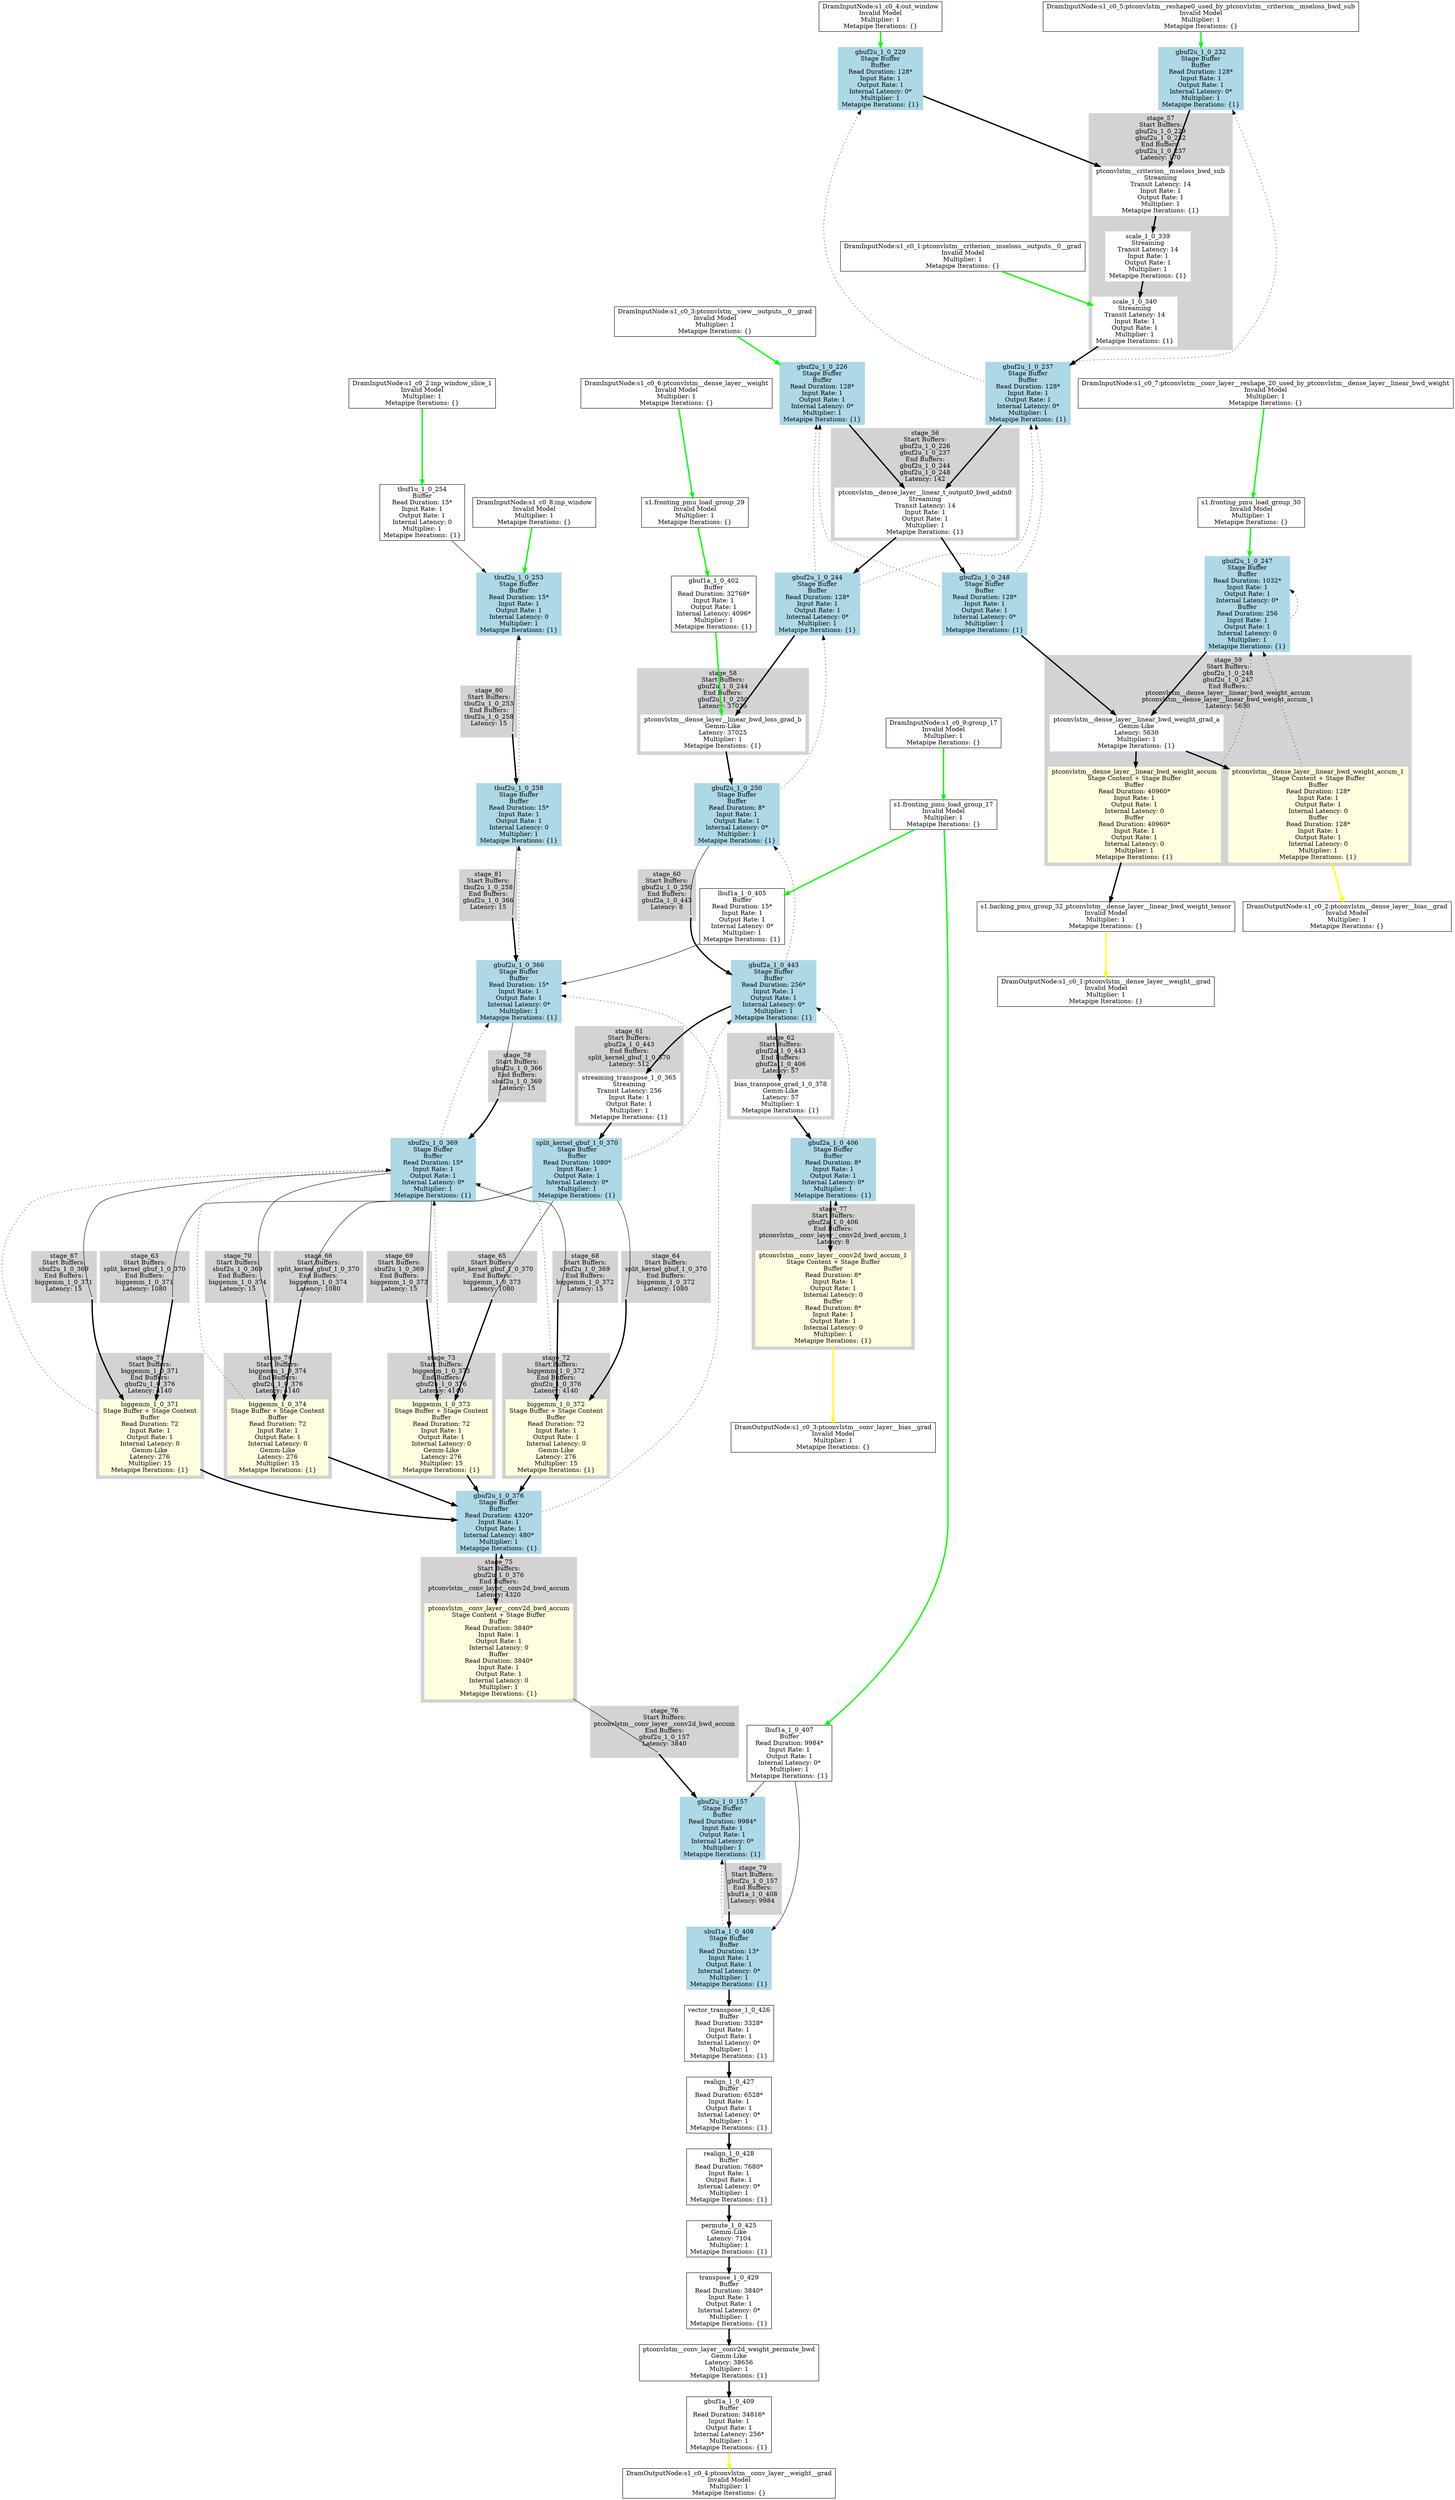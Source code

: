 digraph {
	node [shape=box]
	subgraph cluster_stage_56 {
		node [style=filled,color=white];
		style=filled;
		color=lightgrey;
		label = "stage_56&#xA;Start Buffers:&#xA;gbuf2u_1_0_226&#xA;gbuf2u_1_0_237&#xA;End Buffers:&#xA;gbuf2u_1_0_244&#xA;gbuf2u_1_0_248&#xA;Latency: 142";
		tooltip = "stage_56&#xA;Start Buffers:&#xA;gbuf2u_1_0_226&#xA;gbuf2u_1_0_237&#xA;End Buffers:&#xA;gbuf2u_1_0_244&#xA;gbuf2u_1_0_248&#xA;Latency: 142";
		1;
	}
	subgraph cluster_stage_57 {
		node [style=filled,color=white];
		style=filled;
		color=lightgrey;
		label = "stage_57&#xA;Start Buffers:&#xA;gbuf2u_1_0_229&#xA;gbuf2u_1_0_232&#xA;End Buffers:&#xA;gbuf2u_1_0_237&#xA;Latency: 170";
		tooltip = "stage_57&#xA;Start Buffers:&#xA;gbuf2u_1_0_229&#xA;gbuf2u_1_0_232&#xA;End Buffers:&#xA;gbuf2u_1_0_237&#xA;Latency: 170";
		6;
		5;
		3;
	}
	subgraph cluster_stage_58 {
		node [style=filled,color=white];
		style=filled;
		color=lightgrey;
		label = "stage_58&#xA;Start Buffers:&#xA;gbuf2u_1_0_244&#xA;End Buffers:&#xA;gbuf2u_1_0_250&#xA;Latency: 37025";
		tooltip = "stage_58&#xA;Start Buffers:&#xA;gbuf2u_1_0_244&#xA;End Buffers:&#xA;gbuf2u_1_0_250&#xA;Latency: 37025";
		10;
	}
	subgraph cluster_stage_59 {
		node [style=filled,color=white];
		style=filled;
		color=lightgrey;
		label = "stage_59&#xA;Start Buffers:&#xA;gbuf2u_1_0_248&#xA;gbuf2u_1_0_247&#xA;End Buffers:&#xA;ptconvlstm__dense_layer__linear_bwd_weight_accum&#xA;ptconvlstm__dense_layer__linear_bwd_weight_accum_1&#xA;Latency: 5630";
		tooltip = "stage_59&#xA;Start Buffers:&#xA;gbuf2u_1_0_248&#xA;gbuf2u_1_0_247&#xA;End Buffers:&#xA;ptconvlstm__dense_layer__linear_bwd_weight_accum&#xA;ptconvlstm__dense_layer__linear_bwd_weight_accum_1&#xA;Latency: 5630";
		15;
		14;
		16;
	}
	subgraph cluster_stage_60 {
		node [style=filled,color=white];
		style=filled;
		color=lightgrey;
		label = "stage_60&#xA;Start Buffers:&#xA;gbuf2u_1_0_250&#xA;End Buffers:&#xA;gbuf2a_1_0_443&#xA;Latency: 8";
		tooltip = "stage_60&#xA;Start Buffers:&#xA;gbuf2u_1_0_250&#xA;End Buffers:&#xA;gbuf2a_1_0_443&#xA;Latency: 8";
		62 [shape=point];
	}
	 "12"->"62" [arrowhead=none];
	subgraph cluster_stage_61 {
		node [style=filled,color=white];
		style=filled;
		color=lightgrey;
		label = "stage_61&#xA;Start Buffers:&#xA;gbuf2a_1_0_443&#xA;End Buffers:&#xA;split_kernel_gbuf_1_0_370&#xA;Latency: 512";
		tooltip = "stage_61&#xA;Start Buffers:&#xA;gbuf2a_1_0_443&#xA;End Buffers:&#xA;split_kernel_gbuf_1_0_370&#xA;Latency: 512";
		18;
	}
	subgraph cluster_stage_62 {
		node [style=filled,color=white];
		style=filled;
		color=lightgrey;
		label = "stage_62&#xA;Start Buffers:&#xA;gbuf2a_1_0_443&#xA;End Buffers:&#xA;gbuf2a_1_0_406&#xA;Latency: 57";
		tooltip = "stage_62&#xA;Start Buffers:&#xA;gbuf2a_1_0_443&#xA;End Buffers:&#xA;gbuf2a_1_0_406&#xA;Latency: 57";
		19;
	}
	subgraph cluster_stage_63 {
		node [style=filled,color=white];
		style=filled;
		color=lightgrey;
		label = "stage_63&#xA;Start Buffers:&#xA;split_kernel_gbuf_1_0_370&#xA;End Buffers:&#xA;biggemm_1_0_371&#xA;Latency: 1080";
		tooltip = "stage_63&#xA;Start Buffers:&#xA;split_kernel_gbuf_1_0_370&#xA;End Buffers:&#xA;biggemm_1_0_371&#xA;Latency: 1080";
		63 [shape=point];
	}
	 "20"->"63" [arrowhead=none];
	subgraph cluster_stage_64 {
		node [style=filled,color=white];
		style=filled;
		color=lightgrey;
		label = "stage_64&#xA;Start Buffers:&#xA;split_kernel_gbuf_1_0_370&#xA;End Buffers:&#xA;biggemm_1_0_372&#xA;Latency: 1080";
		tooltip = "stage_64&#xA;Start Buffers:&#xA;split_kernel_gbuf_1_0_370&#xA;End Buffers:&#xA;biggemm_1_0_372&#xA;Latency: 1080";
		64 [shape=point];
	}
	 "20"->"64" [arrowhead=none];
	subgraph cluster_stage_65 {
		node [style=filled,color=white];
		style=filled;
		color=lightgrey;
		label = "stage_65&#xA;Start Buffers:&#xA;split_kernel_gbuf_1_0_370&#xA;End Buffers:&#xA;biggemm_1_0_373&#xA;Latency: 1080";
		tooltip = "stage_65&#xA;Start Buffers:&#xA;split_kernel_gbuf_1_0_370&#xA;End Buffers:&#xA;biggemm_1_0_373&#xA;Latency: 1080";
		65 [shape=point];
	}
	 "20"->"65" [arrowhead=none];
	subgraph cluster_stage_66 {
		node [style=filled,color=white];
		style=filled;
		color=lightgrey;
		label = "stage_66&#xA;Start Buffers:&#xA;split_kernel_gbuf_1_0_370&#xA;End Buffers:&#xA;biggemm_1_0_374&#xA;Latency: 1080";
		tooltip = "stage_66&#xA;Start Buffers:&#xA;split_kernel_gbuf_1_0_370&#xA;End Buffers:&#xA;biggemm_1_0_374&#xA;Latency: 1080";
		66 [shape=point];
	}
	 "20"->"66" [arrowhead=none];
	subgraph cluster_stage_67 {
		node [style=filled,color=white];
		style=filled;
		color=lightgrey;
		label = "stage_67&#xA;Start Buffers:&#xA;sbuf2u_1_0_369&#xA;End Buffers:&#xA;biggemm_1_0_371&#xA;Latency: 15";
		tooltip = "stage_67&#xA;Start Buffers:&#xA;sbuf2u_1_0_369&#xA;End Buffers:&#xA;biggemm_1_0_371&#xA;Latency: 15";
		67 [shape=point];
	}
	 "21"->"67" [arrowhead=none];
	subgraph cluster_stage_68 {
		node [style=filled,color=white];
		style=filled;
		color=lightgrey;
		label = "stage_68&#xA;Start Buffers:&#xA;sbuf2u_1_0_369&#xA;End Buffers:&#xA;biggemm_1_0_372&#xA;Latency: 15";
		tooltip = "stage_68&#xA;Start Buffers:&#xA;sbuf2u_1_0_369&#xA;End Buffers:&#xA;biggemm_1_0_372&#xA;Latency: 15";
		68 [shape=point];
	}
	 "21"->"68" [arrowhead=none];
	subgraph cluster_stage_69 {
		node [style=filled,color=white];
		style=filled;
		color=lightgrey;
		label = "stage_69&#xA;Start Buffers:&#xA;sbuf2u_1_0_369&#xA;End Buffers:&#xA;biggemm_1_0_373&#xA;Latency: 15";
		tooltip = "stage_69&#xA;Start Buffers:&#xA;sbuf2u_1_0_369&#xA;End Buffers:&#xA;biggemm_1_0_373&#xA;Latency: 15";
		69 [shape=point];
	}
	 "21"->"69" [arrowhead=none];
	subgraph cluster_stage_70 {
		node [style=filled,color=white];
		style=filled;
		color=lightgrey;
		label = "stage_70&#xA;Start Buffers:&#xA;sbuf2u_1_0_369&#xA;End Buffers:&#xA;biggemm_1_0_374&#xA;Latency: 15";
		tooltip = "stage_70&#xA;Start Buffers:&#xA;sbuf2u_1_0_369&#xA;End Buffers:&#xA;biggemm_1_0_374&#xA;Latency: 15";
		70 [shape=point];
	}
	 "21"->"70" [arrowhead=none];
	subgraph cluster_stage_71 {
		node [style=filled,color=white];
		style=filled;
		color=lightgrey;
		label = "stage_71&#xA;Start Buffers:&#xA;biggemm_1_0_371&#xA;End Buffers:&#xA;gbuf2u_1_0_376&#xA;Latency: 4140";
		tooltip = "stage_71&#xA;Start Buffers:&#xA;biggemm_1_0_371&#xA;End Buffers:&#xA;gbuf2u_1_0_376&#xA;Latency: 4140";
		22;
	}
	subgraph cluster_stage_72 {
		node [style=filled,color=white];
		style=filled;
		color=lightgrey;
		label = "stage_72&#xA;Start Buffers:&#xA;biggemm_1_0_372&#xA;End Buffers:&#xA;gbuf2u_1_0_376&#xA;Latency: 4140";
		tooltip = "stage_72&#xA;Start Buffers:&#xA;biggemm_1_0_372&#xA;End Buffers:&#xA;gbuf2u_1_0_376&#xA;Latency: 4140";
		23;
	}
	subgraph cluster_stage_73 {
		node [style=filled,color=white];
		style=filled;
		color=lightgrey;
		label = "stage_73&#xA;Start Buffers:&#xA;biggemm_1_0_373&#xA;End Buffers:&#xA;gbuf2u_1_0_376&#xA;Latency: 4140";
		tooltip = "stage_73&#xA;Start Buffers:&#xA;biggemm_1_0_373&#xA;End Buffers:&#xA;gbuf2u_1_0_376&#xA;Latency: 4140";
		24;
	}
	subgraph cluster_stage_74 {
		node [style=filled,color=white];
		style=filled;
		color=lightgrey;
		label = "stage_74&#xA;Start Buffers:&#xA;biggemm_1_0_374&#xA;End Buffers:&#xA;gbuf2u_1_0_376&#xA;Latency: 4140";
		tooltip = "stage_74&#xA;Start Buffers:&#xA;biggemm_1_0_374&#xA;End Buffers:&#xA;gbuf2u_1_0_376&#xA;Latency: 4140";
		25;
	}
	subgraph cluster_stage_75 {
		node [style=filled,color=white];
		style=filled;
		color=lightgrey;
		label = "stage_75&#xA;Start Buffers:&#xA;gbuf2u_1_0_376&#xA;End Buffers:&#xA;ptconvlstm__conv_layer__conv2d_bwd_accum&#xA;Latency: 4320";
		tooltip = "stage_75&#xA;Start Buffers:&#xA;gbuf2u_1_0_376&#xA;End Buffers:&#xA;ptconvlstm__conv_layer__conv2d_bwd_accum&#xA;Latency: 4320";
		27;
	}
	subgraph cluster_stage_76 {
		node [style=filled,color=white];
		style=filled;
		color=lightgrey;
		label = "stage_76&#xA;Start Buffers:&#xA;ptconvlstm__conv_layer__conv2d_bwd_accum&#xA;End Buffers:&#xA;gbuf2u_1_0_157&#xA;Latency: 3840";
		tooltip = "stage_76&#xA;Start Buffers:&#xA;ptconvlstm__conv_layer__conv2d_bwd_accum&#xA;End Buffers:&#xA;gbuf2u_1_0_157&#xA;Latency: 3840";
		71 [shape=point];
	}
	 "27"->"71" [arrowhead=none];
	subgraph cluster_stage_77 {
		node [style=filled,color=white];
		style=filled;
		color=lightgrey;
		label = "stage_77&#xA;Start Buffers:&#xA;gbuf2a_1_0_406&#xA;End Buffers:&#xA;ptconvlstm__conv_layer__conv2d_bwd_accum_1&#xA;Latency: 8";
		tooltip = "stage_77&#xA;Start Buffers:&#xA;gbuf2a_1_0_406&#xA;End Buffers:&#xA;ptconvlstm__conv_layer__conv2d_bwd_accum_1&#xA;Latency: 8";
		29;
	}
	subgraph cluster_stage_78 {
		node [style=filled,color=white];
		style=filled;
		color=lightgrey;
		label = "stage_78&#xA;Start Buffers:&#xA;gbuf2u_1_0_366&#xA;End Buffers:&#xA;sbuf2u_1_0_369&#xA;Latency: 15";
		tooltip = "stage_78&#xA;Start Buffers:&#xA;gbuf2u_1_0_366&#xA;End Buffers:&#xA;sbuf2u_1_0_369&#xA;Latency: 15";
		72 [shape=point];
	}
	 "39"->"72" [arrowhead=none];
	subgraph cluster_stage_79 {
		node [style=filled,color=white];
		style=filled;
		color=lightgrey;
		label = "stage_79&#xA;Start Buffers:&#xA;gbuf2u_1_0_157&#xA;End Buffers:&#xA;sbuf1a_1_0_408&#xA;Latency: 9984";
		tooltip = "stage_79&#xA;Start Buffers:&#xA;gbuf2u_1_0_157&#xA;End Buffers:&#xA;sbuf1a_1_0_408&#xA;Latency: 9984";
		73 [shape=point];
	}
	 "40"->"73" [arrowhead=none];
	subgraph cluster_stage_80 {
		node [style=filled,color=white];
		style=filled;
		color=lightgrey;
		label = "stage_80&#xA;Start Buffers:&#xA;tbuf2u_1_0_253&#xA;End Buffers:&#xA;tbuf2u_1_0_258&#xA;Latency: 15";
		tooltip = "stage_80&#xA;Start Buffers:&#xA;tbuf2u_1_0_253&#xA;End Buffers:&#xA;tbuf2u_1_0_258&#xA;Latency: 15";
		74 [shape=point];
	}
	 "43"->"74" [arrowhead=none];
	subgraph cluster_stage_81 {
		node [style=filled,color=white];
		style=filled;
		color=lightgrey;
		label = "stage_81&#xA;Start Buffers:&#xA;tbuf2u_1_0_258&#xA;End Buffers:&#xA;gbuf2u_1_0_366&#xA;Latency: 15";
		tooltip = "stage_81&#xA;Start Buffers:&#xA;tbuf2u_1_0_258&#xA;End Buffers:&#xA;gbuf2u_1_0_366&#xA;Latency: 15";
		75 [shape=point];
	}
	 "44"->"75" [arrowhead=none];
	"0" [label= "gbuf2u_1_0_226&#xA;Stage Buffer&#xA;Buffer&#xA;Read Duration: 128*&#xA;Input Rate: 1&#xA;Output Rate: 1&#xA;Internal Latency: 0*&#xA;Multiplier: 1&#xA;Metapipe Iterations: {1}",style=filled,color=lightblue, tooltip= "gbuf2u_1_0_226&#xA;Stage Buffer&#xA;Buffer&#xA;Read Duration: 128*&#xA;Input Rate: 1&#xA;Output Rate: 1&#xA;Internal Latency: 0*&#xA;Multiplier: 1&#xA;Metapipe Iterations: {1}"];
	 "55"->"0" [color=green, penwidth=3 , tooltip="InitGroup/vector"];
	"1" [label= "ptconvlstm__dense_layer__linear_t_output0_bwd_addn0&#xA;Streaming&#xA;Transit Latency: 14&#xA;Input Rate: 1&#xA;Output Rate: 1&#xA;Multiplier: 1&#xA;Metapipe Iterations: {1}", tooltip= "ptconvlstm__dense_layer__linear_t_output0_bwd_addn0&#xA;Streaming&#xA;Transit Latency: 14&#xA;Input Rate: 1&#xA;Output Rate: 1&#xA;Multiplier: 1&#xA;Metapipe Iterations: {1}"];
	 "0"->"1" [color=black, penwidth=3 , tooltip="ExecGroup/vector Iters: {1}"];
	 "7"->"1" [color=black, penwidth=3 , tooltip="ExecGroup/vector Iters: {1}"];
	"2" [label= "gbuf2u_1_0_229&#xA;Stage Buffer&#xA;Buffer&#xA;Read Duration: 128*&#xA;Input Rate: 1&#xA;Output Rate: 1&#xA;Internal Latency: 0*&#xA;Multiplier: 1&#xA;Metapipe Iterations: {1}",style=filled,color=lightblue, tooltip= "gbuf2u_1_0_229&#xA;Stage Buffer&#xA;Buffer&#xA;Read Duration: 128*&#xA;Input Rate: 1&#xA;Output Rate: 1&#xA;Internal Latency: 0*&#xA;Multiplier: 1&#xA;Metapipe Iterations: {1}"];
	 "56"->"2" [color=green, penwidth=3 , tooltip="InitGroup/vector"];
	"3" [label= "ptconvlstm__criterion__mseloss_bwd_sub&#xA;Streaming&#xA;Transit Latency: 14&#xA;Input Rate: 1&#xA;Output Rate: 1&#xA;Multiplier: 1&#xA;Metapipe Iterations: {1}", tooltip= "ptconvlstm__criterion__mseloss_bwd_sub&#xA;Streaming&#xA;Transit Latency: 14&#xA;Input Rate: 1&#xA;Output Rate: 1&#xA;Multiplier: 1&#xA;Metapipe Iterations: {1}"];
	 "2"->"3" [color=black, penwidth=3 , tooltip="ExecGroup/vector Iters: {1}"];
	 "4"->"3" [color=black, penwidth=3 , tooltip="ExecGroup/vector Iters: {1}"];
	"4" [label= "gbuf2u_1_0_232&#xA;Stage Buffer&#xA;Buffer&#xA;Read Duration: 128*&#xA;Input Rate: 1&#xA;Output Rate: 1&#xA;Internal Latency: 0*&#xA;Multiplier: 1&#xA;Metapipe Iterations: {1}",style=filled,color=lightblue, tooltip= "gbuf2u_1_0_232&#xA;Stage Buffer&#xA;Buffer&#xA;Read Duration: 128*&#xA;Input Rate: 1&#xA;Output Rate: 1&#xA;Internal Latency: 0*&#xA;Multiplier: 1&#xA;Metapipe Iterations: {1}"];
	 "57"->"4" [color=green, penwidth=3 , tooltip="InitGroup/vector"];
	"5" [label= "scale_1_0_339&#xA;Streaming&#xA;Transit Latency: 14&#xA;Input Rate: 1&#xA;Output Rate: 1&#xA;Multiplier: 1&#xA;Metapipe Iterations: {1}", tooltip= "scale_1_0_339&#xA;Streaming&#xA;Transit Latency: 14&#xA;Input Rate: 1&#xA;Output Rate: 1&#xA;Multiplier: 1&#xA;Metapipe Iterations: {1}"];
	 "3"->"5" [color=black, penwidth=3 , tooltip="ExecGroup/vector Iters: {1}"];
	"6" [label= "scale_1_0_340&#xA;Streaming&#xA;Transit Latency: 14&#xA;Input Rate: 1&#xA;Output Rate: 1&#xA;Multiplier: 1&#xA;Metapipe Iterations: {1}", tooltip= "scale_1_0_340&#xA;Streaming&#xA;Transit Latency: 14&#xA;Input Rate: 1&#xA;Output Rate: 1&#xA;Multiplier: 1&#xA;Metapipe Iterations: {1}"];
	 "5"->"6" [color=black, penwidth=3 , tooltip="ExecGroup/vector Iters: {1}"];
	 "53"->"6" [color=green, penwidth=3 , tooltip="InitGroup/vector"];
	"7" [label= "gbuf2u_1_0_237&#xA;Stage Buffer&#xA;Buffer&#xA;Read Duration: 128*&#xA;Input Rate: 1&#xA;Output Rate: 1&#xA;Internal Latency: 0*&#xA;Multiplier: 1&#xA;Metapipe Iterations: {1}",style=filled,color=lightblue, tooltip= "gbuf2u_1_0_237&#xA;Stage Buffer&#xA;Buffer&#xA;Read Duration: 128*&#xA;Input Rate: 1&#xA;Output Rate: 1&#xA;Internal Latency: 0*&#xA;Multiplier: 1&#xA;Metapipe Iterations: {1}"];
	 "6"->"7" [color=black, penwidth=3 , tooltip="ExecGroup/vector Iters: {1}"];
	 "2"->"7" [style=dotted, dir=back];
	 "4"->"7" [style=dotted, dir=back];
	"8" [label= "gbuf2u_1_0_244&#xA;Stage Buffer&#xA;Buffer&#xA;Read Duration: 128*&#xA;Input Rate: 1&#xA;Output Rate: 1&#xA;Internal Latency: 0*&#xA;Multiplier: 1&#xA;Metapipe Iterations: {1}",style=filled,color=lightblue, tooltip= "gbuf2u_1_0_244&#xA;Stage Buffer&#xA;Buffer&#xA;Read Duration: 128*&#xA;Input Rate: 1&#xA;Output Rate: 1&#xA;Internal Latency: 0*&#xA;Multiplier: 1&#xA;Metapipe Iterations: {1}"];
	 "1"->"8" [color=black, penwidth=3 , tooltip="ExecGroup/vector Iters: {1}"];
	 "0"->"8" [style=dotted, dir=back];
	 "7"->"8" [style=dotted, dir=back];
	"9" [label= "gbuf2u_1_0_248&#xA;Stage Buffer&#xA;Buffer&#xA;Read Duration: 128*&#xA;Input Rate: 1&#xA;Output Rate: 1&#xA;Internal Latency: 0*&#xA;Multiplier: 1&#xA;Metapipe Iterations: {1}",style=filled,color=lightblue, tooltip= "gbuf2u_1_0_248&#xA;Stage Buffer&#xA;Buffer&#xA;Read Duration: 128*&#xA;Input Rate: 1&#xA;Output Rate: 1&#xA;Internal Latency: 0*&#xA;Multiplier: 1&#xA;Metapipe Iterations: {1}"];
	 "1"->"9" [color=black, penwidth=3 , tooltip="ExecGroup/vector Iters: {1}"];
	 "0"->"9" [style=dotted, dir=back];
	 "7"->"9" [style=dotted, dir=back];
	"10" [label= "ptconvlstm__dense_layer__linear_bwd_loss_grad_b&#xA;Gemm-Like&#xA;Latency: 37025&#xA;Multiplier: 1&#xA;Metapipe Iterations: {1}", tooltip= "ptconvlstm__dense_layer__linear_bwd_loss_grad_b&#xA;Gemm-Like&#xA;Latency: 37025&#xA;Multiplier: 1&#xA;Metapipe Iterations: {1}"];
	 "8"->"10" [color=black, penwidth=3 , tooltip="ExecGroup/vector Iters: {1}"];
	 "11"->"10" [color=green, penwidth=3 , tooltip="InitGroup/vector Iters: {1}"];
	"11" [label= "gbuf1a_1_0_402&#xA;Buffer&#xA;Read Duration: 32768*&#xA;Input Rate: 1&#xA;Output Rate: 1&#xA;Internal Latency: 4096*&#xA;Multiplier: 1&#xA;Metapipe Iterations: {1}", tooltip= "gbuf1a_1_0_402&#xA;Buffer&#xA;Read Duration: 32768*&#xA;Input Rate: 1&#xA;Output Rate: 1&#xA;Internal Latency: 4096*&#xA;Multiplier: 1&#xA;Metapipe Iterations: {1}"];
	 "49"->"11" [color=green, penwidth=3 , tooltip="InitGroup/vector"];
	"12" [label= "gbuf2u_1_0_250&#xA;Stage Buffer&#xA;Buffer&#xA;Read Duration: 8*&#xA;Input Rate: 1&#xA;Output Rate: 1&#xA;Internal Latency: 0*&#xA;Multiplier: 1&#xA;Metapipe Iterations: {1}",style=filled,color=lightblue, tooltip= "gbuf2u_1_0_250&#xA;Stage Buffer&#xA;Buffer&#xA;Read Duration: 8*&#xA;Input Rate: 1&#xA;Output Rate: 1&#xA;Internal Latency: 0*&#xA;Multiplier: 1&#xA;Metapipe Iterations: {1}"];
	 "10"->"12" [color=black, penwidth=3 , tooltip="ExecGroup/vector Iters: {1}"];
	 "8"->"12" [style=dotted, dir=back];
	"13" [label= "gbuf2u_1_0_247&#xA;Stage Buffer&#xA;Buffer&#xA;Read Duration: 1032*&#xA;Input Rate: 1&#xA;Output Rate: 1&#xA;Internal Latency: 0*&#xA;Buffer&#xA;Read Duration: 256&#xA;Input Rate: 1&#xA;Output Rate: 1&#xA;Internal Latency: 0&#xA;Multiplier: 1&#xA;Metapipe Iterations: {1}",style=filled,color=lightblue, tooltip= "gbuf2u_1_0_247&#xA;Stage Buffer&#xA;Buffer&#xA;Read Duration: 1032*&#xA;Input Rate: 1&#xA;Output Rate: 1&#xA;Internal Latency: 0*&#xA;Buffer&#xA;Read Duration: 256&#xA;Input Rate: 1&#xA;Output Rate: 1&#xA;Internal Latency: 0&#xA;Multiplier: 1&#xA;Metapipe Iterations: {1}"];
	 "50"->"13" [color=green, penwidth=3 , tooltip="InitGroup/vector"];
	 "13"->"13" [style=dotted, dir=back];
	"14" [label= "ptconvlstm__dense_layer__linear_bwd_weight_grad_a&#xA;Gemm-Like&#xA;Latency: 5630&#xA;Multiplier: 1&#xA;Metapipe Iterations: {1}", tooltip= "ptconvlstm__dense_layer__linear_bwd_weight_grad_a&#xA;Gemm-Like&#xA;Latency: 5630&#xA;Multiplier: 1&#xA;Metapipe Iterations: {1}"];
	 "13"->"14" [color=black, penwidth=3 , tooltip="ExecGroup/vector Iters: {1}"];
	 "9"->"14" [color=black, penwidth=3 , tooltip="ExecGroup/vector Iters: {1}"];
	"15" [label= "ptconvlstm__dense_layer__linear_bwd_weight_accum&#xA;Stage Content + Stage Buffer&#xA;Buffer&#xA;Read Duration: 40960*&#xA;Input Rate: 1&#xA;Output Rate: 1&#xA;Internal Latency: 0&#xA;Buffer&#xA;Read Duration: 40960*&#xA;Input Rate: 1&#xA;Output Rate: 1&#xA;Internal Latency: 0&#xA;Multiplier: 1&#xA;Metapipe Iterations: {1}",style=filled,color=lightyellow, tooltip= "ptconvlstm__dense_layer__linear_bwd_weight_accum&#xA;Stage Content + Stage Buffer&#xA;Buffer&#xA;Read Duration: 40960*&#xA;Input Rate: 1&#xA;Output Rate: 1&#xA;Internal Latency: 0&#xA;Buffer&#xA;Read Duration: 40960*&#xA;Input Rate: 1&#xA;Output Rate: 1&#xA;Internal Latency: 0&#xA;Multiplier: 1&#xA;Metapipe Iterations: {1}"];
	 "14"->"15" [color=black, penwidth=3 , tooltip="ExecGroup/vector Iters: {1}"];
	 "13"->"15" [style=dotted, dir=back];
	"16" [label= "ptconvlstm__dense_layer__linear_bwd_weight_accum_1&#xA;Stage Content + Stage Buffer&#xA;Buffer&#xA;Read Duration: 128*&#xA;Input Rate: 1&#xA;Output Rate: 1&#xA;Internal Latency: 0&#xA;Buffer&#xA;Read Duration: 128*&#xA;Input Rate: 1&#xA;Output Rate: 1&#xA;Internal Latency: 0&#xA;Multiplier: 1&#xA;Metapipe Iterations: {1}",style=filled,color=lightyellow, tooltip= "ptconvlstm__dense_layer__linear_bwd_weight_accum_1&#xA;Stage Content + Stage Buffer&#xA;Buffer&#xA;Read Duration: 128*&#xA;Input Rate: 1&#xA;Output Rate: 1&#xA;Internal Latency: 0&#xA;Buffer&#xA;Read Duration: 128*&#xA;Input Rate: 1&#xA;Output Rate: 1&#xA;Internal Latency: 0&#xA;Multiplier: 1&#xA;Metapipe Iterations: {1}"];
	 "14"->"16" [color=black, penwidth=3 , tooltip="ExecGroup/vector Iters: {1}"];
	 "13"->"16" [style=dotted, dir=back];
	"17" [label= "gbuf2a_1_0_443&#xA;Stage Buffer&#xA;Buffer&#xA;Read Duration: 256*&#xA;Input Rate: 1&#xA;Output Rate: 1&#xA;Internal Latency: 0*&#xA;Multiplier: 1&#xA;Metapipe Iterations: {1}",style=filled,color=lightblue, tooltip= "gbuf2a_1_0_443&#xA;Stage Buffer&#xA;Buffer&#xA;Read Duration: 256*&#xA;Input Rate: 1&#xA;Output Rate: 1&#xA;Internal Latency: 0*&#xA;Multiplier: 1&#xA;Metapipe Iterations: {1}"];
	 "62"->"17" [color=black, penwidth=3 , tooltip="ExecGroup/vector Iters: {1}"];
	 "12"->"17" [style=dotted, dir=back];
	"18" [label= "streaming_transpose_1_0_365&#xA;Streaming&#xA;Transit Latency: 256&#xA;Input Rate: 1&#xA;Output Rate: 1&#xA;Multiplier: 1&#xA;Metapipe Iterations: {1}", tooltip= "streaming_transpose_1_0_365&#xA;Streaming&#xA;Transit Latency: 256&#xA;Input Rate: 1&#xA;Output Rate: 1&#xA;Multiplier: 1&#xA;Metapipe Iterations: {1}"];
	 "17"->"18" [color=black, penwidth=3 , tooltip="ExecGroup/vector Iters: {1}"];
	"19" [label= "bias_transpose_grad_1_0_378&#xA;Gemm-Like&#xA;Latency: 57&#xA;Multiplier: 1&#xA;Metapipe Iterations: {1}", tooltip= "bias_transpose_grad_1_0_378&#xA;Gemm-Like&#xA;Latency: 57&#xA;Multiplier: 1&#xA;Metapipe Iterations: {1}"];
	 "17"->"19" [color=black, penwidth=3 , tooltip="ExecGroup/vector Iters: {1}"];
	"20" [label= "split_kernel_gbuf_1_0_370&#xA;Stage Buffer&#xA;Buffer&#xA;Read Duration: 1080*&#xA;Input Rate: 1&#xA;Output Rate: 1&#xA;Internal Latency: 0*&#xA;Multiplier: 1&#xA;Metapipe Iterations: {1}",style=filled,color=lightblue, tooltip= "split_kernel_gbuf_1_0_370&#xA;Stage Buffer&#xA;Buffer&#xA;Read Duration: 1080*&#xA;Input Rate: 1&#xA;Output Rate: 1&#xA;Internal Latency: 0*&#xA;Multiplier: 1&#xA;Metapipe Iterations: {1}"];
	 "18"->"20" [color=black, penwidth=3 , tooltip="ExecGroup/vector Iters: {1}"];
	 "17"->"20" [style=dotted, dir=back];
	"21" [label= "sbuf2u_1_0_369&#xA;Stage Buffer&#xA;Buffer&#xA;Read Duration: 15*&#xA;Input Rate: 1&#xA;Output Rate: 1&#xA;Internal Latency: 0*&#xA;Multiplier: 1&#xA;Metapipe Iterations: {1}",style=filled,color=lightblue, tooltip= "sbuf2u_1_0_369&#xA;Stage Buffer&#xA;Buffer&#xA;Read Duration: 15*&#xA;Input Rate: 1&#xA;Output Rate: 1&#xA;Internal Latency: 0*&#xA;Multiplier: 1&#xA;Metapipe Iterations: {1}"];
	 "72"->"21" [color=black, penwidth=3 , tooltip="ExecGroup/vector Iters: {1}"];
	 "39"->"21" [style=dotted, dir=back];
	"22" [label= "biggemm_1_0_371&#xA;Stage Buffer + Stage Content&#xA;Buffer&#xA;Read Duration: 72&#xA;Input Rate: 1&#xA;Output Rate: 1&#xA;Internal Latency: 0&#xA;Gemm-Like&#xA;Latency: 276&#xA;Multiplier: 15&#xA;Metapipe Iterations: {1}",style=filled,color=lightyellow, tooltip= "biggemm_1_0_371&#xA;Stage Buffer + Stage Content&#xA;Buffer&#xA;Read Duration: 72&#xA;Input Rate: 1&#xA;Output Rate: 1&#xA;Internal Latency: 0&#xA;Gemm-Like&#xA;Latency: 276&#xA;Multiplier: 15&#xA;Metapipe Iterations: {1}"];
	 "67"->"22" [color=black, penwidth=3 , tooltip="ExecGroup/vector Iters: {1}"];
	 "63"->"22" [color=black, penwidth=3 , tooltip="ExecGroup/vector Iters: {1}"];
	 "21"->"22" [style=dotted, dir=back];
	"23" [label= "biggemm_1_0_372&#xA;Stage Buffer + Stage Content&#xA;Buffer&#xA;Read Duration: 72&#xA;Input Rate: 1&#xA;Output Rate: 1&#xA;Internal Latency: 0&#xA;Gemm-Like&#xA;Latency: 276&#xA;Multiplier: 15&#xA;Metapipe Iterations: {1}",style=filled,color=lightyellow, tooltip= "biggemm_1_0_372&#xA;Stage Buffer + Stage Content&#xA;Buffer&#xA;Read Duration: 72&#xA;Input Rate: 1&#xA;Output Rate: 1&#xA;Internal Latency: 0&#xA;Gemm-Like&#xA;Latency: 276&#xA;Multiplier: 15&#xA;Metapipe Iterations: {1}"];
	 "68"->"23" [color=black, penwidth=3 , tooltip="ExecGroup/vector Iters: {1}"];
	 "64"->"23" [color=black, penwidth=3 , tooltip="ExecGroup/vector Iters: {1}"];
	 "21"->"23" [style=dotted, dir=back];
	"24" [label= "biggemm_1_0_373&#xA;Stage Buffer + Stage Content&#xA;Buffer&#xA;Read Duration: 72&#xA;Input Rate: 1&#xA;Output Rate: 1&#xA;Internal Latency: 0&#xA;Gemm-Like&#xA;Latency: 276&#xA;Multiplier: 15&#xA;Metapipe Iterations: {1}",style=filled,color=lightyellow, tooltip= "biggemm_1_0_373&#xA;Stage Buffer + Stage Content&#xA;Buffer&#xA;Read Duration: 72&#xA;Input Rate: 1&#xA;Output Rate: 1&#xA;Internal Latency: 0&#xA;Gemm-Like&#xA;Latency: 276&#xA;Multiplier: 15&#xA;Metapipe Iterations: {1}"];
	 "69"->"24" [color=black, penwidth=3 , tooltip="ExecGroup/vector Iters: {1}"];
	 "65"->"24" [color=black, penwidth=3 , tooltip="ExecGroup/vector Iters: {1}"];
	 "21"->"24" [style=dotted, dir=back];
	"25" [label= "biggemm_1_0_374&#xA;Stage Buffer + Stage Content&#xA;Buffer&#xA;Read Duration: 72&#xA;Input Rate: 1&#xA;Output Rate: 1&#xA;Internal Latency: 0&#xA;Gemm-Like&#xA;Latency: 276&#xA;Multiplier: 15&#xA;Metapipe Iterations: {1}",style=filled,color=lightyellow, tooltip= "biggemm_1_0_374&#xA;Stage Buffer + Stage Content&#xA;Buffer&#xA;Read Duration: 72&#xA;Input Rate: 1&#xA;Output Rate: 1&#xA;Internal Latency: 0&#xA;Gemm-Like&#xA;Latency: 276&#xA;Multiplier: 15&#xA;Metapipe Iterations: {1}"];
	 "70"->"25" [color=black, penwidth=3 , tooltip="ExecGroup/vector Iters: {1}"];
	 "66"->"25" [color=black, penwidth=3 , tooltip="ExecGroup/vector Iters: {1}"];
	 "21"->"25" [style=dotted, dir=back];
	"26" [label= "gbuf2u_1_0_376&#xA;Stage Buffer&#xA;Buffer&#xA;Read Duration: 4320*&#xA;Input Rate: 1&#xA;Output Rate: 1&#xA;Internal Latency: 480*&#xA;Multiplier: 1&#xA;Metapipe Iterations: {1}",style=filled,color=lightblue, tooltip= "gbuf2u_1_0_376&#xA;Stage Buffer&#xA;Buffer&#xA;Read Duration: 4320*&#xA;Input Rate: 1&#xA;Output Rate: 1&#xA;Internal Latency: 480*&#xA;Multiplier: 1&#xA;Metapipe Iterations: {1}"];
	 "22"->"26" [color=black, penwidth=3 , tooltip="ExecGroup/vector Iters: {1}"];
	 "23"->"26" [color=black, penwidth=3 , tooltip="ExecGroup/vector Iters: {1}"];
	 "24"->"26" [color=black, penwidth=3 , tooltip="ExecGroup/vector Iters: {1}"];
	 "25"->"26" [color=black, penwidth=3 , tooltip="ExecGroup/vector Iters: {1}"];
	 "39"->"26" [style=dotted, dir=back];
	"27" [label= "ptconvlstm__conv_layer__conv2d_bwd_accum&#xA;Stage Content + Stage Buffer&#xA;Buffer&#xA;Read Duration: 3840*&#xA;Input Rate: 1&#xA;Output Rate: 1&#xA;Internal Latency: 0&#xA;Buffer&#xA;Read Duration: 3840*&#xA;Input Rate: 1&#xA;Output Rate: 1&#xA;Internal Latency: 0&#xA;Multiplier: 1&#xA;Metapipe Iterations: {1}",style=filled,color=lightyellow, tooltip= "ptconvlstm__conv_layer__conv2d_bwd_accum&#xA;Stage Content + Stage Buffer&#xA;Buffer&#xA;Read Duration: 3840*&#xA;Input Rate: 1&#xA;Output Rate: 1&#xA;Internal Latency: 0&#xA;Buffer&#xA;Read Duration: 3840*&#xA;Input Rate: 1&#xA;Output Rate: 1&#xA;Internal Latency: 0&#xA;Multiplier: 1&#xA;Metapipe Iterations: {1}"];
	 "26"->"27" [color=black, penwidth=3 , tooltip="ExecGroup/vector Iters: {1}"];
	 "26"->"27" [style=dotted, dir=back];
	"28" [label= "gbuf2a_1_0_406&#xA;Stage Buffer&#xA;Buffer&#xA;Read Duration: 8*&#xA;Input Rate: 1&#xA;Output Rate: 1&#xA;Internal Latency: 0*&#xA;Multiplier: 1&#xA;Metapipe Iterations: {1}",style=filled,color=lightblue, tooltip= "gbuf2a_1_0_406&#xA;Stage Buffer&#xA;Buffer&#xA;Read Duration: 8*&#xA;Input Rate: 1&#xA;Output Rate: 1&#xA;Internal Latency: 0*&#xA;Multiplier: 1&#xA;Metapipe Iterations: {1}"];
	 "19"->"28" [color=black, penwidth=3 , tooltip="ExecGroup/vector Iters: {1}"];
	 "17"->"28" [style=dotted, dir=back];
	"29" [label= "ptconvlstm__conv_layer__conv2d_bwd_accum_1&#xA;Stage Content + Stage Buffer&#xA;Buffer&#xA;Read Duration: 8*&#xA;Input Rate: 1&#xA;Output Rate: 1&#xA;Internal Latency: 0&#xA;Buffer&#xA;Read Duration: 8*&#xA;Input Rate: 1&#xA;Output Rate: 1&#xA;Internal Latency: 0&#xA;Multiplier: 1&#xA;Metapipe Iterations: {1}",style=filled,color=lightyellow, tooltip= "ptconvlstm__conv_layer__conv2d_bwd_accum_1&#xA;Stage Content + Stage Buffer&#xA;Buffer&#xA;Read Duration: 8*&#xA;Input Rate: 1&#xA;Output Rate: 1&#xA;Internal Latency: 0&#xA;Buffer&#xA;Read Duration: 8*&#xA;Input Rate: 1&#xA;Output Rate: 1&#xA;Internal Latency: 0&#xA;Multiplier: 1&#xA;Metapipe Iterations: {1}"];
	 "28"->"29" [color=black, penwidth=3 , tooltip="ExecGroup/vector Iters: {1}"];
	 "28"->"29" [style=dotted, dir=back];
	"30" [label= "sbuf1a_1_0_408&#xA;Stage Buffer&#xA;Buffer&#xA;Read Duration: 13*&#xA;Input Rate: 1&#xA;Output Rate: 1&#xA;Internal Latency: 0*&#xA;Multiplier: 1&#xA;Metapipe Iterations: {1}",style=filled,color=lightblue, tooltip= "sbuf1a_1_0_408&#xA;Stage Buffer&#xA;Buffer&#xA;Read Duration: 13*&#xA;Input Rate: 1&#xA;Output Rate: 1&#xA;Internal Latency: 0*&#xA;Multiplier: 1&#xA;Metapipe Iterations: {1}"];
	 "73"->"30" [color=black, penwidth=3 , tooltip="ExecGroup/vector Iters: {1}"];
	 "42"->"30" [color=black, tooltip="ExecGroup/scalar Iters: {1}"];
	 "40"->"30" [style=dotted, dir=back];
	"31" [label= "vector_transpose_1_0_426&#xA;Buffer&#xA;Read Duration: 3328*&#xA;Input Rate: 1&#xA;Output Rate: 1&#xA;Internal Latency: 0*&#xA;Multiplier: 1&#xA;Metapipe Iterations: {1}", tooltip= "vector_transpose_1_0_426&#xA;Buffer&#xA;Read Duration: 3328*&#xA;Input Rate: 1&#xA;Output Rate: 1&#xA;Internal Latency: 0*&#xA;Multiplier: 1&#xA;Metapipe Iterations: {1}"];
	 "30"->"31" [color=black, penwidth=3 , tooltip="ExecGroup/vector Iters: {1}"];
	"32" [label= "realign_1_0_427&#xA;Buffer&#xA;Read Duration: 6528*&#xA;Input Rate: 1&#xA;Output Rate: 1&#xA;Internal Latency: 0*&#xA;Multiplier: 1&#xA;Metapipe Iterations: {1}", tooltip= "realign_1_0_427&#xA;Buffer&#xA;Read Duration: 6528*&#xA;Input Rate: 1&#xA;Output Rate: 1&#xA;Internal Latency: 0*&#xA;Multiplier: 1&#xA;Metapipe Iterations: {1}"];
	 "31"->"32" [color=black, penwidth=3 , tooltip="ExecGroup/vector Iters: {1}"];
	"33" [label= "realign_1_0_428&#xA;Buffer&#xA;Read Duration: 7680*&#xA;Input Rate: 1&#xA;Output Rate: 1&#xA;Internal Latency: 0*&#xA;Multiplier: 1&#xA;Metapipe Iterations: {1}", tooltip= "realign_1_0_428&#xA;Buffer&#xA;Read Duration: 7680*&#xA;Input Rate: 1&#xA;Output Rate: 1&#xA;Internal Latency: 0*&#xA;Multiplier: 1&#xA;Metapipe Iterations: {1}"];
	 "32"->"33" [color=black, penwidth=3 , tooltip="ExecGroup/vector Iters: {1}"];
	"34" [label= "permute_1_0_425&#xA;Gemm-Like&#xA;Latency: 7104&#xA;Multiplier: 1&#xA;Metapipe Iterations: {1}", tooltip= "permute_1_0_425&#xA;Gemm-Like&#xA;Latency: 7104&#xA;Multiplier: 1&#xA;Metapipe Iterations: {1}"];
	 "33"->"34" [color=black, penwidth=3 , tooltip="ExecGroup/vector Iters: {1}"];
	"35" [label= "transpose_1_0_429&#xA;Buffer&#xA;Read Duration: 3840*&#xA;Input Rate: 1&#xA;Output Rate: 1&#xA;Internal Latency: 0*&#xA;Multiplier: 1&#xA;Metapipe Iterations: {1}", tooltip= "transpose_1_0_429&#xA;Buffer&#xA;Read Duration: 3840*&#xA;Input Rate: 1&#xA;Output Rate: 1&#xA;Internal Latency: 0*&#xA;Multiplier: 1&#xA;Metapipe Iterations: {1}"];
	 "34"->"35" [color=black, penwidth=3 , tooltip="ExecGroup/vector Iters: {1}"];
	"36" [label= "ptconvlstm__conv_layer__conv2d_weight_permute_bwd&#xA;Gemm-Like&#xA;Latency: 38656&#xA;Multiplier: 1&#xA;Metapipe Iterations: {1}", tooltip= "ptconvlstm__conv_layer__conv2d_weight_permute_bwd&#xA;Gemm-Like&#xA;Latency: 38656&#xA;Multiplier: 1&#xA;Metapipe Iterations: {1}"];
	 "35"->"36" [color=black, penwidth=3 , tooltip="ExecGroup/vector Iters: {1}"];
	"37" [label= "gbuf1a_1_0_409&#xA;Buffer&#xA;Read Duration: 34816*&#xA;Input Rate: 1&#xA;Output Rate: 1&#xA;Internal Latency: 256*&#xA;Multiplier: 1&#xA;Metapipe Iterations: {1}", tooltip= "gbuf1a_1_0_409&#xA;Buffer&#xA;Read Duration: 34816*&#xA;Input Rate: 1&#xA;Output Rate: 1&#xA;Internal Latency: 256*&#xA;Multiplier: 1&#xA;Metapipe Iterations: {1}"];
	 "36"->"37" [color=black, penwidth=3 , tooltip="ExecGroup/vector Iters: {1}"];
	"38" [label= "DramOutputNode:s1_c0_4:ptconvlstm__conv_layer__weight__grad&#xA;Invalid Model&#xA;Multiplier: 1&#xA;Metapipe Iterations: {}", tooltip= "DramOutputNode:s1_c0_4:ptconvlstm__conv_layer__weight__grad&#xA;Invalid Model&#xA;Multiplier: 1&#xA;Metapipe Iterations: {}"];
	 "37"->"38" [color=yellow, penwidth=3 , tooltip="FinalGroup/vector Iters: {1}"];
	"39" [label= "gbuf2u_1_0_366&#xA;Stage Buffer&#xA;Buffer&#xA;Read Duration: 15*&#xA;Input Rate: 1&#xA;Output Rate: 1&#xA;Internal Latency: 0*&#xA;Multiplier: 1&#xA;Metapipe Iterations: {1}",style=filled,color=lightblue, tooltip= "gbuf2u_1_0_366&#xA;Stage Buffer&#xA;Buffer&#xA;Read Duration: 15*&#xA;Input Rate: 1&#xA;Output Rate: 1&#xA;Internal Latency: 0*&#xA;Multiplier: 1&#xA;Metapipe Iterations: {1}"];
	 "41"->"39" [color=black, tooltip="ExecGroup/scalar Iters: {1}"];
	 "75"->"39" [color=black, penwidth=3 , tooltip="ExecGroup/vector Iters: {1}"];
	 "44"->"39" [style=dotted, dir=back];
	"40" [label= "gbuf2u_1_0_157&#xA;Stage Buffer&#xA;Buffer&#xA;Read Duration: 9984*&#xA;Input Rate: 1&#xA;Output Rate: 1&#xA;Internal Latency: 0*&#xA;Multiplier: 1&#xA;Metapipe Iterations: {1}",style=filled,color=lightblue, tooltip= "gbuf2u_1_0_157&#xA;Stage Buffer&#xA;Buffer&#xA;Read Duration: 9984*&#xA;Input Rate: 1&#xA;Output Rate: 1&#xA;Internal Latency: 0*&#xA;Multiplier: 1&#xA;Metapipe Iterations: {1}"];
	 "42"->"40" [color=black, tooltip="ExecGroup/scalar Iters: {1}"];
	 "71"->"40" [color=black, penwidth=3 , tooltip="ExecGroup/vector Iters: {1}"];
	"41" [label= "lbuf1a_1_0_405&#xA;Buffer&#xA;Read Duration: 15*&#xA;Input Rate: 1&#xA;Output Rate: 1&#xA;Internal Latency: 0*&#xA;Multiplier: 1&#xA;Metapipe Iterations: {1}", tooltip= "lbuf1a_1_0_405&#xA;Buffer&#xA;Read Duration: 15*&#xA;Input Rate: 1&#xA;Output Rate: 1&#xA;Internal Latency: 0*&#xA;Multiplier: 1&#xA;Metapipe Iterations: {1}"];
	 "51"->"41" [color=green, penwidth=3 , tooltip="InitGroup/vector"];
	"42" [label= "lbuf1a_1_0_407&#xA;Buffer&#xA;Read Duration: 9984*&#xA;Input Rate: 1&#xA;Output Rate: 1&#xA;Internal Latency: 0*&#xA;Multiplier: 1&#xA;Metapipe Iterations: {1}", tooltip= "lbuf1a_1_0_407&#xA;Buffer&#xA;Read Duration: 9984*&#xA;Input Rate: 1&#xA;Output Rate: 1&#xA;Internal Latency: 0*&#xA;Multiplier: 1&#xA;Metapipe Iterations: {1}"];
	 "51"->"42" [color=green, penwidth=3 , tooltip="InitGroup/vector"];
	"43" [label= "tbuf2u_1_0_253&#xA;Stage Buffer&#xA;Buffer&#xA;Read Duration: 15*&#xA;Input Rate: 1&#xA;Output Rate: 1&#xA;Internal Latency: 0&#xA;Multiplier: 1&#xA;Metapipe Iterations: {1}",style=filled,color=lightblue, tooltip= "tbuf2u_1_0_253&#xA;Stage Buffer&#xA;Buffer&#xA;Read Duration: 15*&#xA;Input Rate: 1&#xA;Output Rate: 1&#xA;Internal Latency: 0&#xA;Multiplier: 1&#xA;Metapipe Iterations: {1}"];
	 "45"->"43" [color=black, tooltip="ExecGroup/scalar Iters: {1}"];
	 "60"->"43" [color=green, penwidth=3 , tooltip="InitGroup/vector"];
	"44" [label= "tbuf2u_1_0_258&#xA;Stage Buffer&#xA;Buffer&#xA;Read Duration: 15*&#xA;Input Rate: 1&#xA;Output Rate: 1&#xA;Internal Latency: 0&#xA;Multiplier: 1&#xA;Metapipe Iterations: {1}",style=filled,color=lightblue, tooltip= "tbuf2u_1_0_258&#xA;Stage Buffer&#xA;Buffer&#xA;Read Duration: 15*&#xA;Input Rate: 1&#xA;Output Rate: 1&#xA;Internal Latency: 0&#xA;Multiplier: 1&#xA;Metapipe Iterations: {1}"];
	 "74"->"44" [color=black, penwidth=3 , tooltip="ExecGroup/vector Iters: {1}"];
	 "43"->"44" [style=dotted, dir=back];
	"45" [label= "tbuf1u_1_0_254&#xA;Buffer&#xA;Read Duration: 15*&#xA;Input Rate: 1&#xA;Output Rate: 1&#xA;Internal Latency: 0&#xA;Multiplier: 1&#xA;Metapipe Iterations: {1}", tooltip= "tbuf1u_1_0_254&#xA;Buffer&#xA;Read Duration: 15*&#xA;Input Rate: 1&#xA;Output Rate: 1&#xA;Internal Latency: 0&#xA;Multiplier: 1&#xA;Metapipe Iterations: {1}"];
	 "54"->"45" [color=green, penwidth=3 , tooltip="InitGroup/vector"];
	"46" [label= "s1.backing_pmu_group_32_ptconvlstm__dense_layer__linear_bwd_weight_tensor&#xA;Invalid Model&#xA;Multiplier: 1&#xA;Metapipe Iterations: {}", tooltip= "s1.backing_pmu_group_32_ptconvlstm__dense_layer__linear_bwd_weight_tensor&#xA;Invalid Model&#xA;Multiplier: 1&#xA;Metapipe Iterations: {}"];
	 "15"->"46" [color=black, penwidth=3 , tooltip="ExecGroup/vector Iters: {1}"];
	"47" [label= "DramOutputNode:s1_c0_2:ptconvlstm__dense_layer__bias__grad&#xA;Invalid Model&#xA;Multiplier: 1&#xA;Metapipe Iterations: {}", tooltip= "DramOutputNode:s1_c0_2:ptconvlstm__dense_layer__bias__grad&#xA;Invalid Model&#xA;Multiplier: 1&#xA;Metapipe Iterations: {}"];
	 "16"->"47" [color=yellow, penwidth=3 , tooltip="FinalGroup/vector Iters: {1}"];
	"48" [label= "DramOutputNode:s1_c0_3:ptconvlstm__conv_layer__bias__grad&#xA;Invalid Model&#xA;Multiplier: 1&#xA;Metapipe Iterations: {}", tooltip= "DramOutputNode:s1_c0_3:ptconvlstm__conv_layer__bias__grad&#xA;Invalid Model&#xA;Multiplier: 1&#xA;Metapipe Iterations: {}"];
	 "29"->"48" [color=yellow, penwidth=3 , tooltip="FinalGroup/vector Iters: {1}"];
	"49" [label= "s1.fronting_pmu_load_group_29&#xA;Invalid Model&#xA;Multiplier: 1&#xA;Metapipe Iterations: {}", tooltip= "s1.fronting_pmu_load_group_29&#xA;Invalid Model&#xA;Multiplier: 1&#xA;Metapipe Iterations: {}"];
	 "58"->"49" [color=green, penwidth=3 , tooltip="InitGroup/vector"];
	"50" [label= "s1.fronting_pmu_load_group_30&#xA;Invalid Model&#xA;Multiplier: 1&#xA;Metapipe Iterations: {}", tooltip= "s1.fronting_pmu_load_group_30&#xA;Invalid Model&#xA;Multiplier: 1&#xA;Metapipe Iterations: {}"];
	 "59"->"50" [color=green, penwidth=3 , tooltip="InitGroup/vector"];
	"51" [label= "s1.fronting_pmu_load_group_17&#xA;Invalid Model&#xA;Multiplier: 1&#xA;Metapipe Iterations: {}", tooltip= "s1.fronting_pmu_load_group_17&#xA;Invalid Model&#xA;Multiplier: 1&#xA;Metapipe Iterations: {}"];
	 "61"->"51" [color=green, penwidth=3 , tooltip="InitGroup/vector"];
	"52" [label= "DramOutputNode:s1_c0_1:ptconvlstm__dense_layer__weight__grad&#xA;Invalid Model&#xA;Multiplier: 1&#xA;Metapipe Iterations: {}", tooltip= "DramOutputNode:s1_c0_1:ptconvlstm__dense_layer__weight__grad&#xA;Invalid Model&#xA;Multiplier: 1&#xA;Metapipe Iterations: {}"];
	 "46"->"52" [color=yellow, penwidth=3 , tooltip="FinalGroup/vector"];
	"53" [label= "DramInputNode:s1_c0_1:ptconvlstm__criterion__mseloss__outputs__0__grad&#xA;Invalid Model&#xA;Multiplier: 1&#xA;Metapipe Iterations: {}", tooltip= "DramInputNode:s1_c0_1:ptconvlstm__criterion__mseloss__outputs__0__grad&#xA;Invalid Model&#xA;Multiplier: 1&#xA;Metapipe Iterations: {}"];
	"54" [label= "DramInputNode:s1_c0_2:inp_window_slice_1&#xA;Invalid Model&#xA;Multiplier: 1&#xA;Metapipe Iterations: {}", tooltip= "DramInputNode:s1_c0_2:inp_window_slice_1&#xA;Invalid Model&#xA;Multiplier: 1&#xA;Metapipe Iterations: {}"];
	"55" [label= "DramInputNode:s1_c0_3:ptconvlstm__view__outputs__0__grad&#xA;Invalid Model&#xA;Multiplier: 1&#xA;Metapipe Iterations: {}", tooltip= "DramInputNode:s1_c0_3:ptconvlstm__view__outputs__0__grad&#xA;Invalid Model&#xA;Multiplier: 1&#xA;Metapipe Iterations: {}"];
	"56" [label= "DramInputNode:s1_c0_4:out_window&#xA;Invalid Model&#xA;Multiplier: 1&#xA;Metapipe Iterations: {}", tooltip= "DramInputNode:s1_c0_4:out_window&#xA;Invalid Model&#xA;Multiplier: 1&#xA;Metapipe Iterations: {}"];
	"57" [label= "DramInputNode:s1_c0_5:ptconvlstm__reshape0_used_by_ptconvlstm__criterion__mseloss_bwd_sub&#xA;Invalid Model&#xA;Multiplier: 1&#xA;Metapipe Iterations: {}", tooltip= "DramInputNode:s1_c0_5:ptconvlstm__reshape0_used_by_ptconvlstm__criterion__mseloss_bwd_sub&#xA;Invalid Model&#xA;Multiplier: 1&#xA;Metapipe Iterations: {}"];
	"58" [label= "DramInputNode:s1_c0_6:ptconvlstm__dense_layer__weight&#xA;Invalid Model&#xA;Multiplier: 1&#xA;Metapipe Iterations: {}", tooltip= "DramInputNode:s1_c0_6:ptconvlstm__dense_layer__weight&#xA;Invalid Model&#xA;Multiplier: 1&#xA;Metapipe Iterations: {}"];
	"59" [label= "DramInputNode:s1_c0_7:ptconvlstm__conv_layer__reshape_20_used_by_ptconvlstm__dense_layer__linear_bwd_weight&#xA;Invalid Model&#xA;Multiplier: 1&#xA;Metapipe Iterations: {}", tooltip= "DramInputNode:s1_c0_7:ptconvlstm__conv_layer__reshape_20_used_by_ptconvlstm__dense_layer__linear_bwd_weight&#xA;Invalid Model&#xA;Multiplier: 1&#xA;Metapipe Iterations: {}"];
	"60" [label= "DramInputNode:s1_c0_8:inp_window&#xA;Invalid Model&#xA;Multiplier: 1&#xA;Metapipe Iterations: {}", tooltip= "DramInputNode:s1_c0_8:inp_window&#xA;Invalid Model&#xA;Multiplier: 1&#xA;Metapipe Iterations: {}"];
	"61" [label= "DramInputNode:s1_c0_9:group_17&#xA;Invalid Model&#xA;Multiplier: 1&#xA;Metapipe Iterations: {}", tooltip= "DramInputNode:s1_c0_9:group_17&#xA;Invalid Model&#xA;Multiplier: 1&#xA;Metapipe Iterations: {}"];
}
